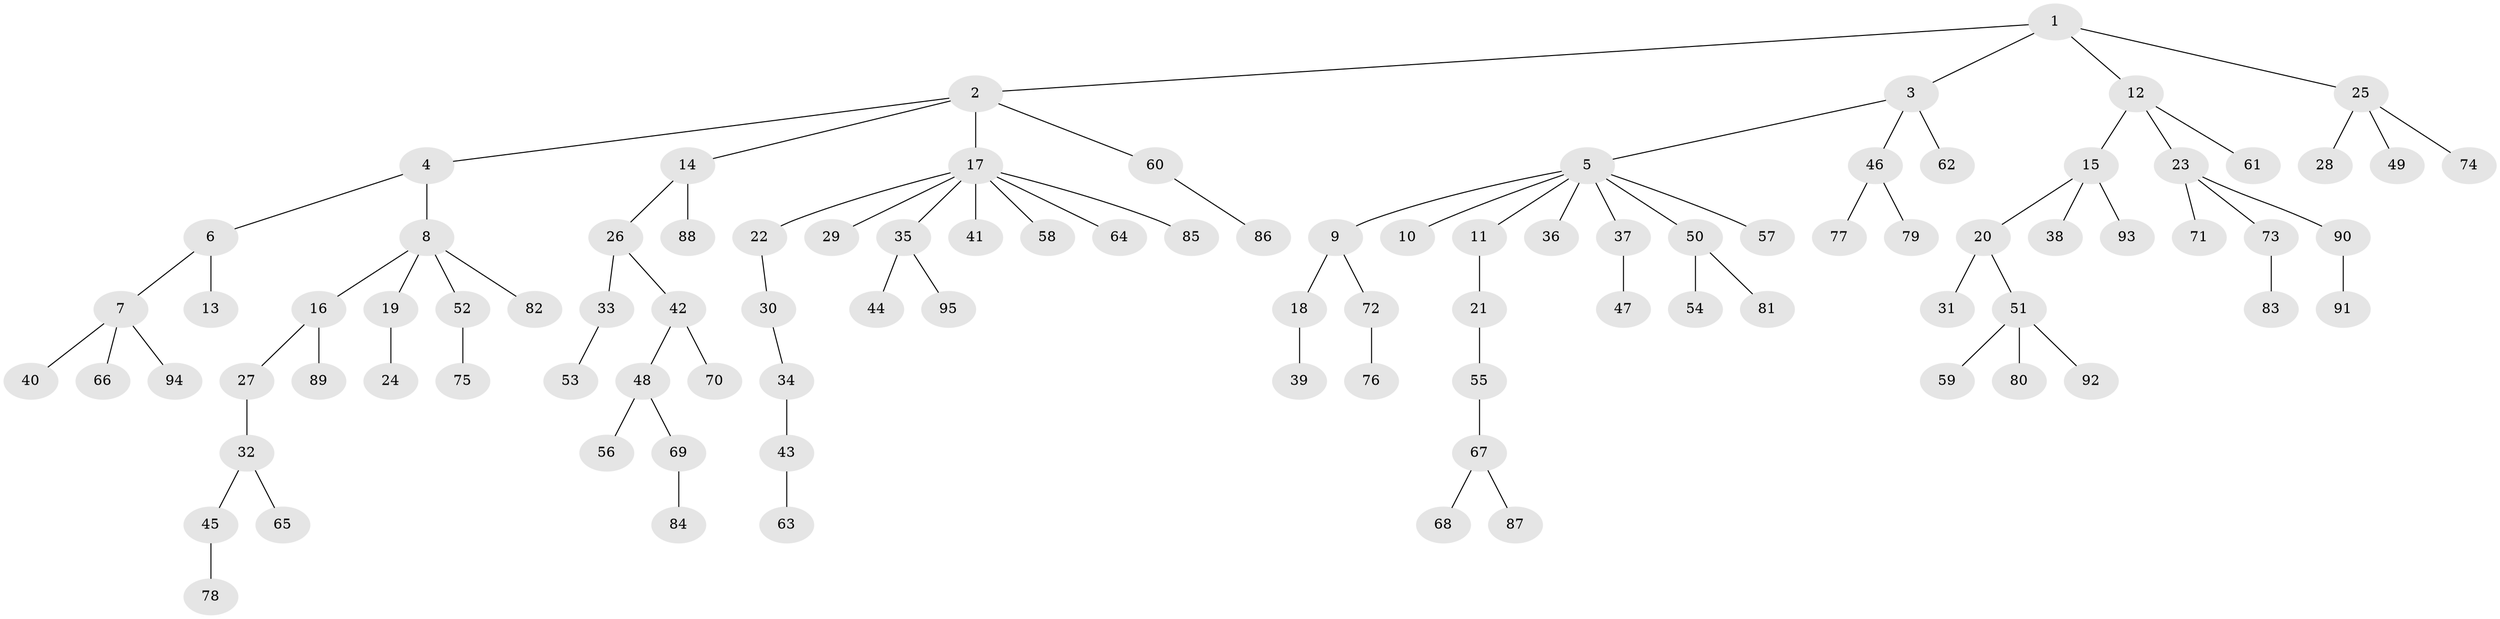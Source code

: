 // Generated by graph-tools (version 1.1) at 2025/02/03/09/25 03:02:17]
// undirected, 95 vertices, 94 edges
graph export_dot {
graph [start="1"]
  node [color=gray90,style=filled];
  1;
  2;
  3;
  4;
  5;
  6;
  7;
  8;
  9;
  10;
  11;
  12;
  13;
  14;
  15;
  16;
  17;
  18;
  19;
  20;
  21;
  22;
  23;
  24;
  25;
  26;
  27;
  28;
  29;
  30;
  31;
  32;
  33;
  34;
  35;
  36;
  37;
  38;
  39;
  40;
  41;
  42;
  43;
  44;
  45;
  46;
  47;
  48;
  49;
  50;
  51;
  52;
  53;
  54;
  55;
  56;
  57;
  58;
  59;
  60;
  61;
  62;
  63;
  64;
  65;
  66;
  67;
  68;
  69;
  70;
  71;
  72;
  73;
  74;
  75;
  76;
  77;
  78;
  79;
  80;
  81;
  82;
  83;
  84;
  85;
  86;
  87;
  88;
  89;
  90;
  91;
  92;
  93;
  94;
  95;
  1 -- 2;
  1 -- 3;
  1 -- 12;
  1 -- 25;
  2 -- 4;
  2 -- 14;
  2 -- 17;
  2 -- 60;
  3 -- 5;
  3 -- 46;
  3 -- 62;
  4 -- 6;
  4 -- 8;
  5 -- 9;
  5 -- 10;
  5 -- 11;
  5 -- 36;
  5 -- 37;
  5 -- 50;
  5 -- 57;
  6 -- 7;
  6 -- 13;
  7 -- 40;
  7 -- 66;
  7 -- 94;
  8 -- 16;
  8 -- 19;
  8 -- 52;
  8 -- 82;
  9 -- 18;
  9 -- 72;
  11 -- 21;
  12 -- 15;
  12 -- 23;
  12 -- 61;
  14 -- 26;
  14 -- 88;
  15 -- 20;
  15 -- 38;
  15 -- 93;
  16 -- 27;
  16 -- 89;
  17 -- 22;
  17 -- 29;
  17 -- 35;
  17 -- 41;
  17 -- 58;
  17 -- 64;
  17 -- 85;
  18 -- 39;
  19 -- 24;
  20 -- 31;
  20 -- 51;
  21 -- 55;
  22 -- 30;
  23 -- 71;
  23 -- 73;
  23 -- 90;
  25 -- 28;
  25 -- 49;
  25 -- 74;
  26 -- 33;
  26 -- 42;
  27 -- 32;
  30 -- 34;
  32 -- 45;
  32 -- 65;
  33 -- 53;
  34 -- 43;
  35 -- 44;
  35 -- 95;
  37 -- 47;
  42 -- 48;
  42 -- 70;
  43 -- 63;
  45 -- 78;
  46 -- 77;
  46 -- 79;
  48 -- 56;
  48 -- 69;
  50 -- 54;
  50 -- 81;
  51 -- 59;
  51 -- 80;
  51 -- 92;
  52 -- 75;
  55 -- 67;
  60 -- 86;
  67 -- 68;
  67 -- 87;
  69 -- 84;
  72 -- 76;
  73 -- 83;
  90 -- 91;
}
